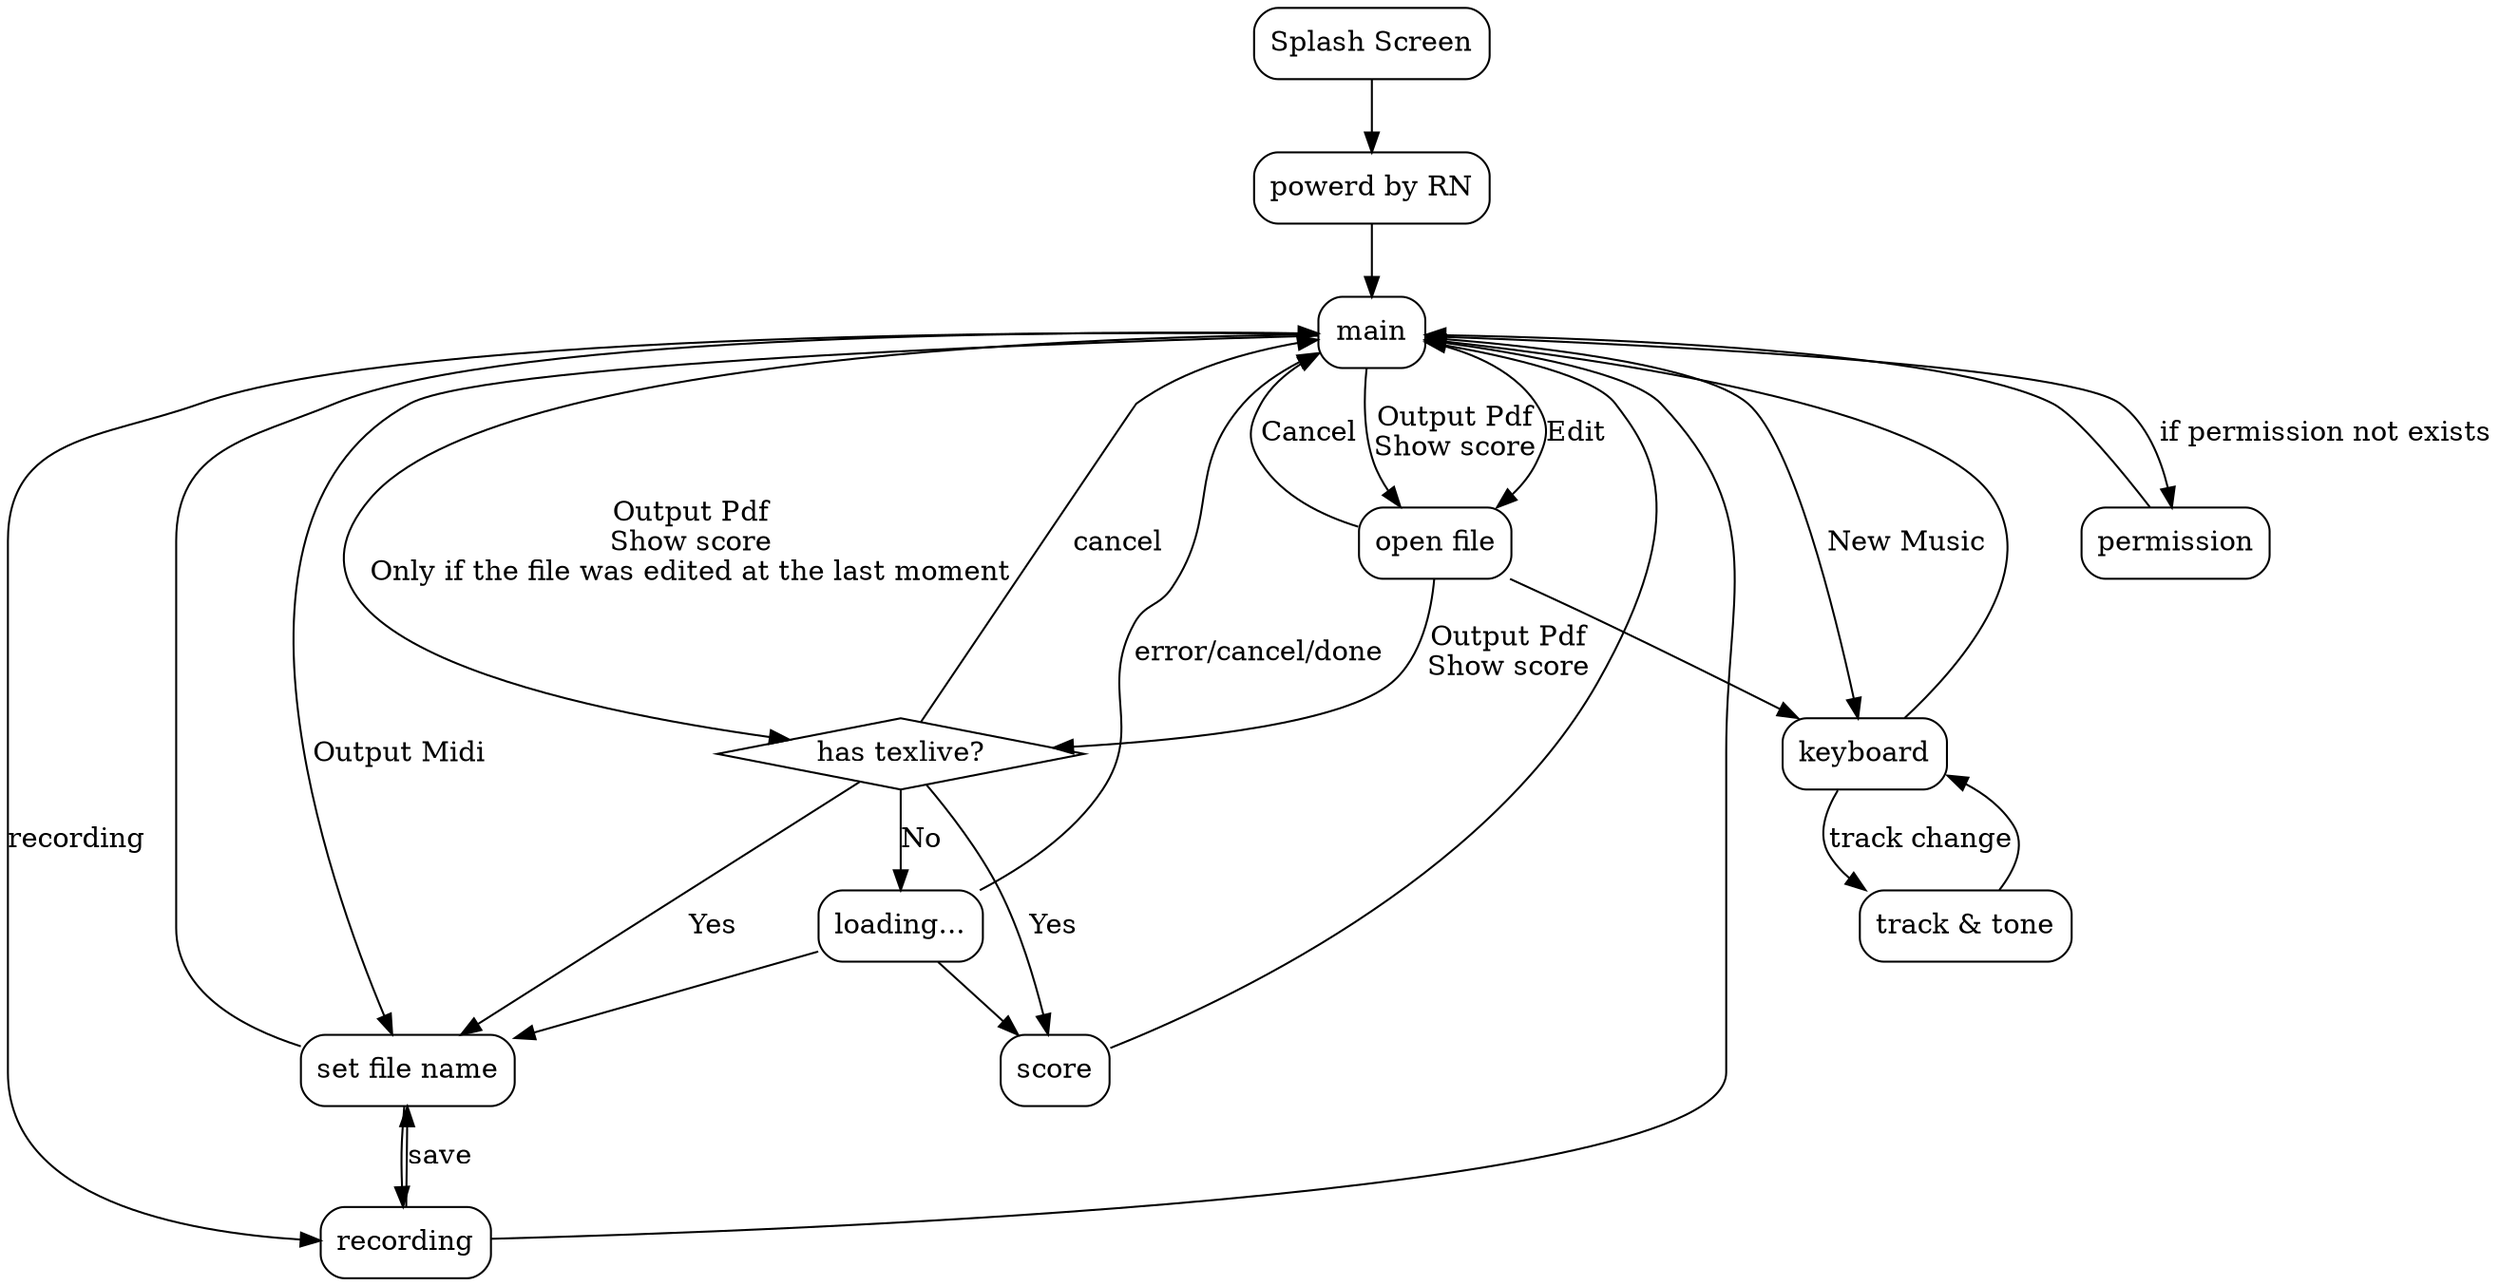 digraph G {
    rankdir="TD"
    node[shape="box",style="rounded"]

    logo[label="Splash Screen"]
    rn[label="powerd by RN"]
    main[label="main"]
    file[label="set file name"]
    ofile[label="open file"]
    kbd[label="keyboard"]
    score[label="score"]
    dl[label="loading..."]
    tex[label="has texlive?", shape="diamond", style=""]
    track[label="track & tone"]
    auth[label="permission"]

    rec[label="recording"]

    logo -> rn
    rn -> main
    main -> auth[label="if permission not exists"]
    auth -> main
    main -> file[label="Output Midi"]
    main -> ofile[label="Output Pdf\nShow score"]
    main -> tex[label="Output Pdf\nShow score\nOnly if the file was edited at the last moment"]
    ofile -> tex[label="Output Pdf\nShow score"]
    tex-> main[label="cancel"]
    tex -> dl[label="No"]
    tex -> file[label="Yes"]
    tex -> score[label="Yes"]
    main->rec[label="recording"]
    rec -> file[label="save"]
    file -> rec
    rec -> main
    dl -> file
    dl -> score
    dl -> main[label="error/cancel/done"]
    file -> main
    main -> kbd[label="New Music"]
    main -> ofile[label="Edit"]
    ofile -> main[label="Cancel"]
    ofile -> kbd
    kbd -> main
    kbd -> track[label="track change"]
    track -> kbd
    score -> main

}
